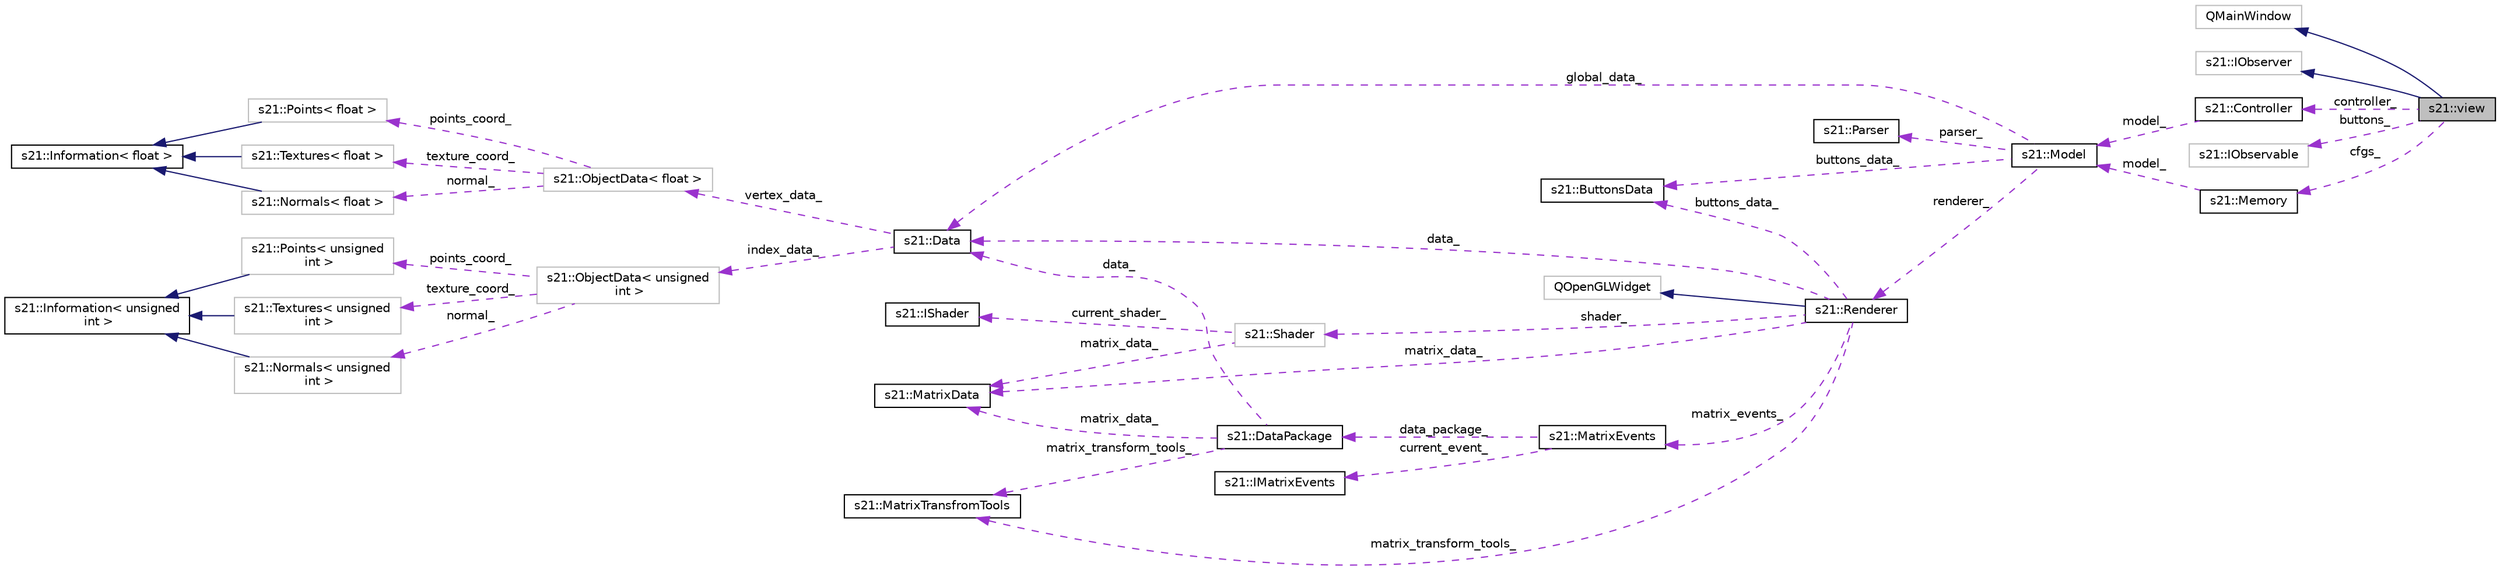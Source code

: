 digraph "s21::view"
{
 // LATEX_PDF_SIZE
  edge [fontname="Helvetica",fontsize="10",labelfontname="Helvetica",labelfontsize="10"];
  node [fontname="Helvetica",fontsize="10",shape=record];
  rankdir="LR";
  Node1 [label="s21::view",height=0.2,width=0.4,color="black", fillcolor="grey75", style="filled", fontcolor="black",tooltip="Base class of the view."];
  Node2 -> Node1 [dir="back",color="midnightblue",fontsize="10",style="solid",fontname="Helvetica"];
  Node2 [label="QMainWindow",height=0.2,width=0.4,color="grey75", fillcolor="white", style="filled",tooltip=" "];
  Node3 -> Node1 [dir="back",color="midnightblue",fontsize="10",style="solid",fontname="Helvetica"];
  Node3 [label="s21::IObserver",height=0.2,width=0.4,color="grey75", fillcolor="white", style="filled",URL="$classs21_1_1IObserver.html",tooltip=" "];
  Node4 -> Node1 [dir="back",color="darkorchid3",fontsize="10",style="dashed",label=" controller_" ,fontname="Helvetica"];
  Node4 [label="s21::Controller",height=0.2,width=0.4,color="black", fillcolor="white", style="filled",URL="$classs21_1_1Controller.html",tooltip="Base class of the controller."];
  Node5 -> Node4 [dir="back",color="darkorchid3",fontsize="10",style="dashed",label=" model_" ,fontname="Helvetica"];
  Node5 [label="s21::Model",height=0.2,width=0.4,color="black", fillcolor="white", style="filled",URL="$classs21_1_1Model.html",tooltip="Base class of the model."];
  Node6 -> Node5 [dir="back",color="darkorchid3",fontsize="10",style="dashed",label=" global_data_" ,fontname="Helvetica"];
  Node6 [label="s21::Data",height=0.2,width=0.4,color="black", fillcolor="white", style="filled",URL="$classs21_1_1Data.html",tooltip="The class is a global storage that provides work with all the output of the parser."];
  Node7 -> Node6 [dir="back",color="darkorchid3",fontsize="10",style="dashed",label=" vertex_data_" ,fontname="Helvetica"];
  Node7 [label="s21::ObjectData\< float \>",height=0.2,width=0.4,color="grey75", fillcolor="white", style="filled",URL="$classs21_1_1ObjectData.html",tooltip=" "];
  Node8 -> Node7 [dir="back",color="darkorchid3",fontsize="10",style="dashed",label=" points_coord_" ,fontname="Helvetica"];
  Node8 [label="s21::Points\< float \>",height=0.2,width=0.4,color="grey75", fillcolor="white", style="filled",URL="$classs21_1_1Points.html",tooltip=" "];
  Node9 -> Node8 [dir="back",color="midnightblue",fontsize="10",style="solid",fontname="Helvetica"];
  Node9 [label="s21::Information\< float \>",height=0.2,width=0.4,color="black", fillcolor="white", style="filled",URL="$classs21_1_1Information.html",tooltip=" "];
  Node10 -> Node7 [dir="back",color="darkorchid3",fontsize="10",style="dashed",label=" texture_coord_" ,fontname="Helvetica"];
  Node10 [label="s21::Textures\< float \>",height=0.2,width=0.4,color="grey75", fillcolor="white", style="filled",URL="$classs21_1_1Textures.html",tooltip=" "];
  Node9 -> Node10 [dir="back",color="midnightblue",fontsize="10",style="solid",fontname="Helvetica"];
  Node11 -> Node7 [dir="back",color="darkorchid3",fontsize="10",style="dashed",label=" normal_" ,fontname="Helvetica"];
  Node11 [label="s21::Normals\< float \>",height=0.2,width=0.4,color="grey75", fillcolor="white", style="filled",URL="$classs21_1_1Normals.html",tooltip=" "];
  Node9 -> Node11 [dir="back",color="midnightblue",fontsize="10",style="solid",fontname="Helvetica"];
  Node12 -> Node6 [dir="back",color="darkorchid3",fontsize="10",style="dashed",label=" index_data_" ,fontname="Helvetica"];
  Node12 [label="s21::ObjectData\< unsigned\l int \>",height=0.2,width=0.4,color="grey75", fillcolor="white", style="filled",URL="$classs21_1_1ObjectData.html",tooltip=" "];
  Node13 -> Node12 [dir="back",color="darkorchid3",fontsize="10",style="dashed",label=" points_coord_" ,fontname="Helvetica"];
  Node13 [label="s21::Points\< unsigned\l int \>",height=0.2,width=0.4,color="grey75", fillcolor="white", style="filled",URL="$classs21_1_1Points.html",tooltip=" "];
  Node14 -> Node13 [dir="back",color="midnightblue",fontsize="10",style="solid",fontname="Helvetica"];
  Node14 [label="s21::Information\< unsigned\l int \>",height=0.2,width=0.4,color="black", fillcolor="white", style="filled",URL="$classs21_1_1Information.html",tooltip=" "];
  Node15 -> Node12 [dir="back",color="darkorchid3",fontsize="10",style="dashed",label=" texture_coord_" ,fontname="Helvetica"];
  Node15 [label="s21::Textures\< unsigned\l int \>",height=0.2,width=0.4,color="grey75", fillcolor="white", style="filled",URL="$classs21_1_1Textures.html",tooltip=" "];
  Node14 -> Node15 [dir="back",color="midnightblue",fontsize="10",style="solid",fontname="Helvetica"];
  Node16 -> Node12 [dir="back",color="darkorchid3",fontsize="10",style="dashed",label=" normal_" ,fontname="Helvetica"];
  Node16 [label="s21::Normals\< unsigned\l int \>",height=0.2,width=0.4,color="grey75", fillcolor="white", style="filled",URL="$classs21_1_1Normals.html",tooltip=" "];
  Node14 -> Node16 [dir="back",color="midnightblue",fontsize="10",style="solid",fontname="Helvetica"];
  Node17 -> Node5 [dir="back",color="darkorchid3",fontsize="10",style="dashed",label=" parser_" ,fontname="Helvetica"];
  Node17 [label="s21::Parser",height=0.2,width=0.4,color="black", fillcolor="white", style="filled",URL="$classs21_1_1Parser.html",tooltip="The class responsible for parsing the file."];
  Node18 -> Node5 [dir="back",color="darkorchid3",fontsize="10",style="dashed",label=" renderer_" ,fontname="Helvetica"];
  Node18 [label="s21::Renderer",height=0.2,width=0.4,color="black", fillcolor="white", style="filled",URL="$classs21_1_1Renderer.html",tooltip="The class responsible for working with rendering."];
  Node19 -> Node18 [dir="back",color="midnightblue",fontsize="10",style="solid",fontname="Helvetica"];
  Node19 [label="QOpenGLWidget",height=0.2,width=0.4,color="grey75", fillcolor="white", style="filled",tooltip=" "];
  Node6 -> Node18 [dir="back",color="darkorchid3",fontsize="10",style="dashed",label=" data_" ,fontname="Helvetica"];
  Node20 -> Node18 [dir="back",color="darkorchid3",fontsize="10",style="dashed",label=" buttons_data_" ,fontname="Helvetica"];
  Node20 [label="s21::ButtonsData",height=0.2,width=0.4,color="black", fillcolor="white", style="filled",URL="$structs21_1_1ButtonsData.html",tooltip="Stores transformation data received from the user interface."];
  Node21 -> Node18 [dir="back",color="darkorchid3",fontsize="10",style="dashed",label=" matrix_transform_tools_" ,fontname="Helvetica"];
  Node21 [label="s21::MatrixTransfromTools",height=0.2,width=0.4,color="black", fillcolor="white", style="filled",URL="$structs21_1_1MatrixTransfromTools.html",tooltip="Stores matrix transformation data."];
  Node22 -> Node18 [dir="back",color="darkorchid3",fontsize="10",style="dashed",label=" matrix_data_" ,fontname="Helvetica"];
  Node22 [label="s21::MatrixData",height=0.2,width=0.4,color="black", fillcolor="white", style="filled",URL="$structs21_1_1MatrixData.html",tooltip="Stores matrix data."];
  Node23 -> Node18 [dir="back",color="darkorchid3",fontsize="10",style="dashed",label=" shader_" ,fontname="Helvetica"];
  Node23 [label="s21::Shader",height=0.2,width=0.4,color="grey75", fillcolor="white", style="filled",URL="$classs21_1_1Shader.html",tooltip=" "];
  Node24 -> Node23 [dir="back",color="darkorchid3",fontsize="10",style="dashed",label=" current_shader_" ,fontname="Helvetica"];
  Node24 [label="s21::IShader",height=0.2,width=0.4,color="black", fillcolor="white", style="filled",URL="$classs21_1_1IShader.html",tooltip="An interface that implements the Shader class."];
  Node22 -> Node23 [dir="back",color="darkorchid3",fontsize="10",style="dashed",label=" matrix_data_" ,fontname="Helvetica"];
  Node25 -> Node18 [dir="back",color="darkorchid3",fontsize="10",style="dashed",label=" matrix_events_" ,fontname="Helvetica"];
  Node25 [label="s21::MatrixEvents",height=0.2,width=0.4,color="black", fillcolor="white", style="filled",URL="$classs21_1_1MatrixEvents.html",tooltip="A class that processes mouse input."];
  Node26 -> Node25 [dir="back",color="darkorchid3",fontsize="10",style="dashed",label=" data_package_" ,fontname="Helvetica"];
  Node26 [label="s21::DataPackage",height=0.2,width=0.4,color="black", fillcolor="white", style="filled",URL="$structs21_1_1DataPackage.html",tooltip="In order not to violate the structure of the pattern, it was decided to transmit some data as a whole..."];
  Node6 -> Node26 [dir="back",color="darkorchid3",fontsize="10",style="dashed",label=" data_" ,fontname="Helvetica"];
  Node22 -> Node26 [dir="back",color="darkorchid3",fontsize="10",style="dashed",label=" matrix_data_" ,fontname="Helvetica"];
  Node21 -> Node26 [dir="back",color="darkorchid3",fontsize="10",style="dashed",label=" matrix_transform_tools_" ,fontname="Helvetica"];
  Node27 -> Node25 [dir="back",color="darkorchid3",fontsize="10",style="dashed",label=" current_event_" ,fontname="Helvetica"];
  Node27 [label="s21::IMatrixEvents",height=0.2,width=0.4,color="black", fillcolor="white", style="filled",URL="$classs21_1_1IMatrixEvents.html",tooltip="A class that processes mouse signals."];
  Node20 -> Node5 [dir="back",color="darkorchid3",fontsize="10",style="dashed",label=" buttons_data_" ,fontname="Helvetica"];
  Node28 -> Node1 [dir="back",color="darkorchid3",fontsize="10",style="dashed",label=" buttons_" ,fontname="Helvetica"];
  Node28 [label="s21::IObservable",height=0.2,width=0.4,color="grey75", fillcolor="white", style="filled",URL="$classs21_1_1IObservable.html",tooltip=" "];
  Node29 -> Node1 [dir="back",color="darkorchid3",fontsize="10",style="dashed",label=" cfgs_" ,fontname="Helvetica"];
  Node29 [label="s21::Memory",height=0.2,width=0.4,color="black", fillcolor="white", style="filled",URL="$classs21_1_1Memory.html",tooltip="A class that acts as a repository for data related to transformations."];
  Node5 -> Node29 [dir="back",color="darkorchid3",fontsize="10",style="dashed",label=" model_" ,fontname="Helvetica"];
}
